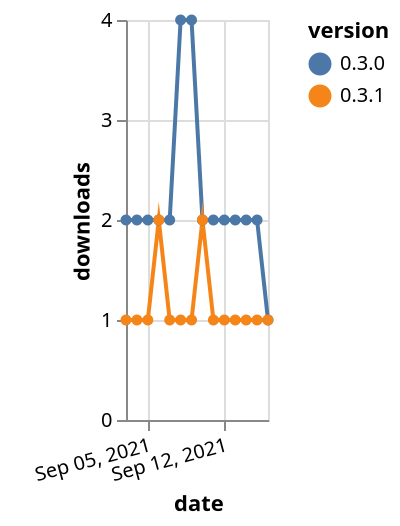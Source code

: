 {"$schema": "https://vega.github.io/schema/vega-lite/v5.json", "description": "A simple bar chart with embedded data.", "data": {"values": [{"date": "2021-09-03", "total": 2880, "delta": 2, "version": "0.3.0"}, {"date": "2021-09-04", "total": 2882, "delta": 2, "version": "0.3.0"}, {"date": "2021-09-05", "total": 2884, "delta": 2, "version": "0.3.0"}, {"date": "2021-09-06", "total": 2886, "delta": 2, "version": "0.3.0"}, {"date": "2021-09-07", "total": 2888, "delta": 2, "version": "0.3.0"}, {"date": "2021-09-08", "total": 2892, "delta": 4, "version": "0.3.0"}, {"date": "2021-09-09", "total": 2896, "delta": 4, "version": "0.3.0"}, {"date": "2021-09-10", "total": 2898, "delta": 2, "version": "0.3.0"}, {"date": "2021-09-11", "total": 2900, "delta": 2, "version": "0.3.0"}, {"date": "2021-09-12", "total": 2902, "delta": 2, "version": "0.3.0"}, {"date": "2021-09-13", "total": 2904, "delta": 2, "version": "0.3.0"}, {"date": "2021-09-14", "total": 2906, "delta": 2, "version": "0.3.0"}, {"date": "2021-09-15", "total": 2908, "delta": 2, "version": "0.3.0"}, {"date": "2021-09-16", "total": 2909, "delta": 1, "version": "0.3.0"}, {"date": "2021-09-03", "total": 170, "delta": 1, "version": "0.3.1"}, {"date": "2021-09-04", "total": 171, "delta": 1, "version": "0.3.1"}, {"date": "2021-09-05", "total": 172, "delta": 1, "version": "0.3.1"}, {"date": "2021-09-06", "total": 174, "delta": 2, "version": "0.3.1"}, {"date": "2021-09-07", "total": 175, "delta": 1, "version": "0.3.1"}, {"date": "2021-09-08", "total": 176, "delta": 1, "version": "0.3.1"}, {"date": "2021-09-09", "total": 177, "delta": 1, "version": "0.3.1"}, {"date": "2021-09-10", "total": 179, "delta": 2, "version": "0.3.1"}, {"date": "2021-09-11", "total": 180, "delta": 1, "version": "0.3.1"}, {"date": "2021-09-12", "total": 181, "delta": 1, "version": "0.3.1"}, {"date": "2021-09-13", "total": 182, "delta": 1, "version": "0.3.1"}, {"date": "2021-09-14", "total": 183, "delta": 1, "version": "0.3.1"}, {"date": "2021-09-15", "total": 184, "delta": 1, "version": "0.3.1"}, {"date": "2021-09-16", "total": 185, "delta": 1, "version": "0.3.1"}]}, "width": "container", "mark": {"type": "line", "point": {"filled": true}}, "encoding": {"x": {"field": "date", "type": "temporal", "timeUnit": "yearmonthdate", "title": "date", "axis": {"labelAngle": -15}}, "y": {"field": "delta", "type": "quantitative", "title": "downloads"}, "color": {"field": "version", "type": "nominal"}, "tooltip": {"field": "delta"}}}